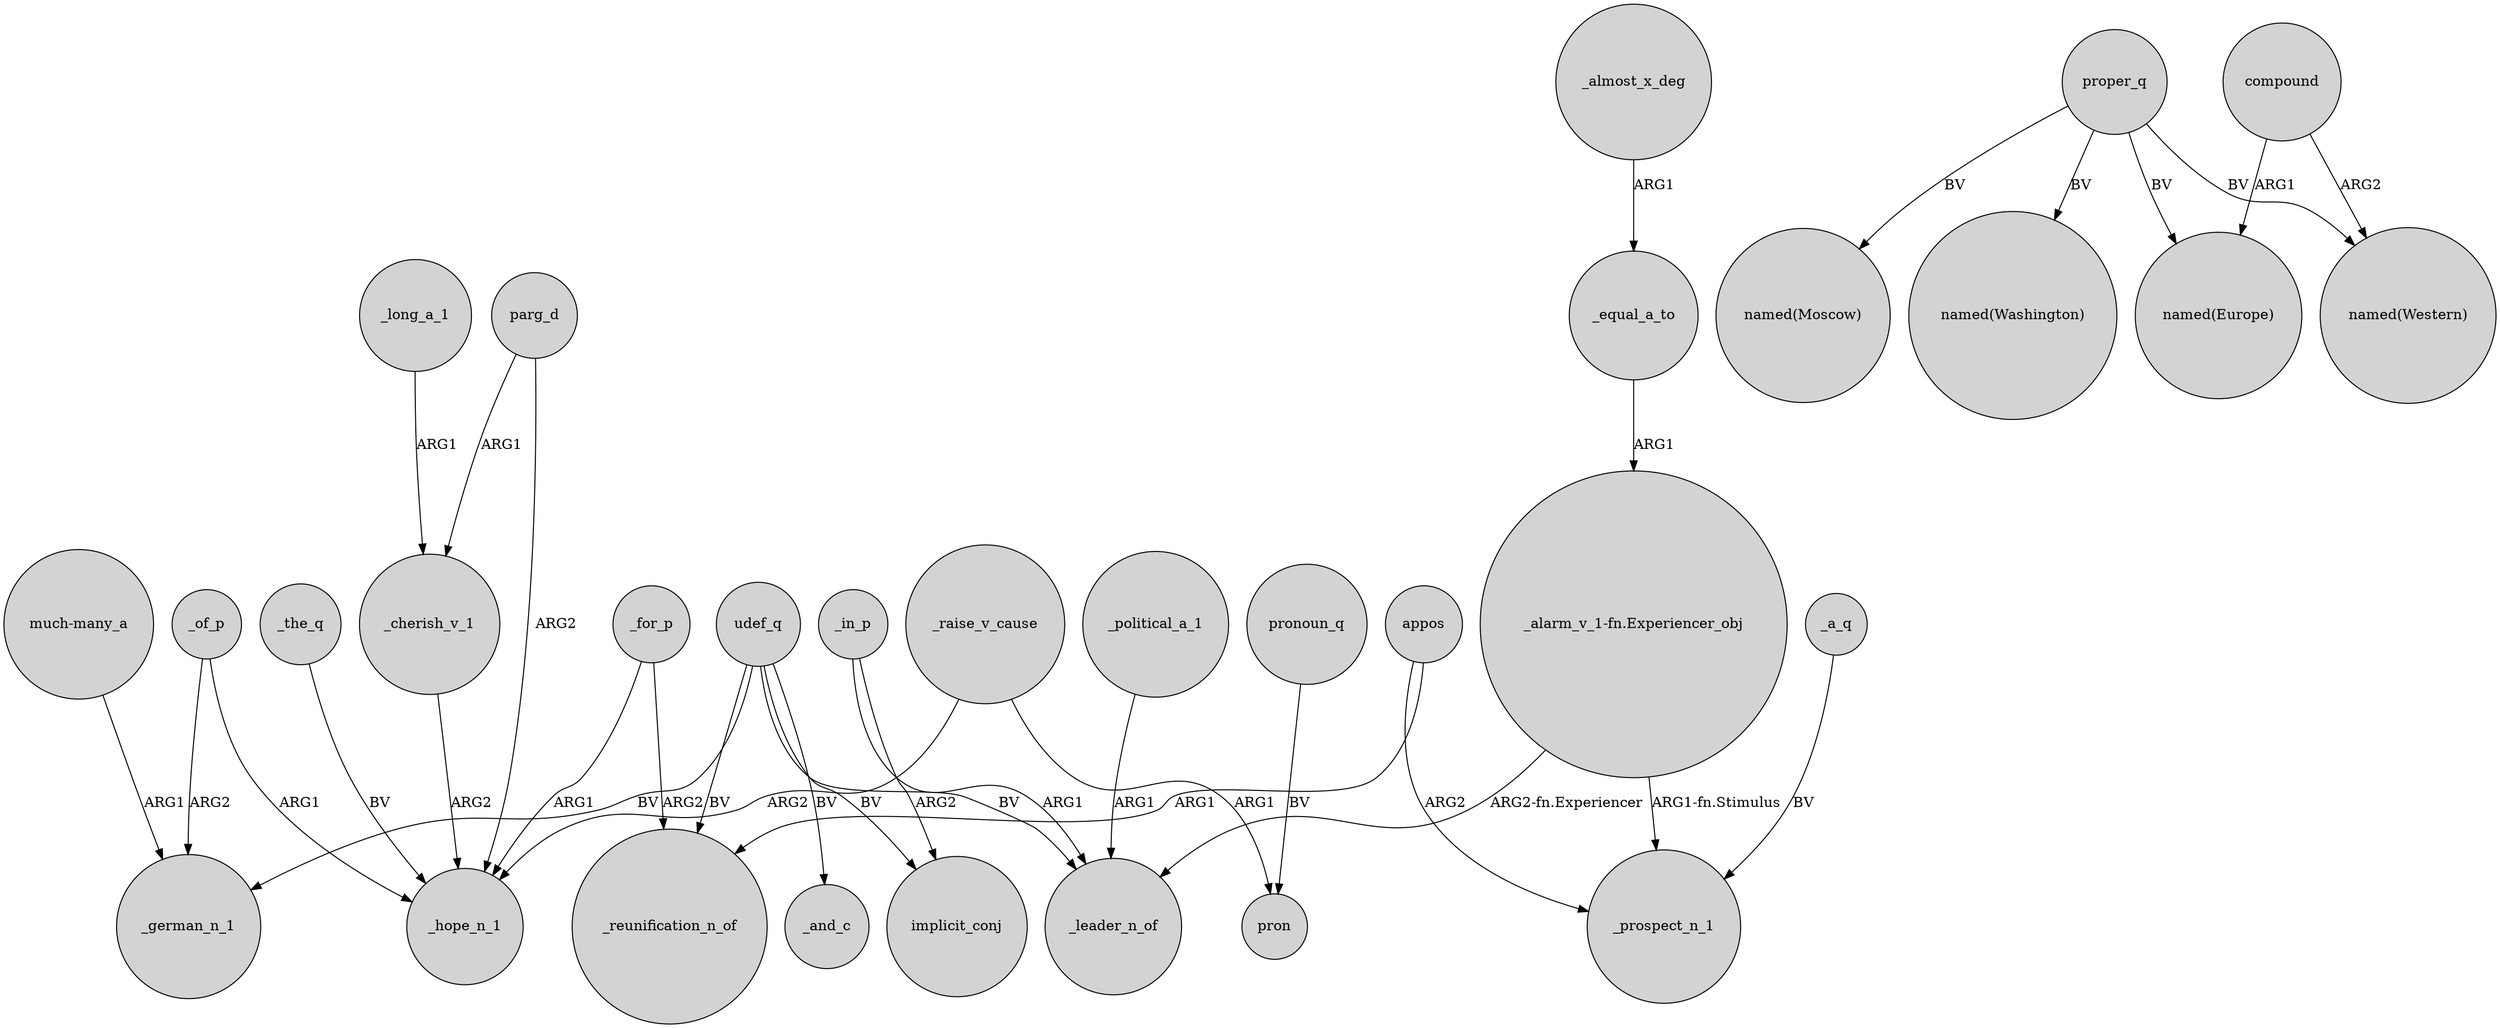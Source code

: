 digraph {
	node [shape=circle style=filled]
	"much-many_a" -> _german_n_1 [label=ARG1]
	proper_q -> "named(Moscow)" [label=BV]
	_in_p -> _leader_n_of [label=ARG1]
	appos -> _prospect_n_1 [label=ARG2]
	_political_a_1 -> _leader_n_of [label=ARG1]
	_cherish_v_1 -> _hope_n_1 [label=ARG2]
	parg_d -> _cherish_v_1 [label=ARG1]
	_of_p -> _german_n_1 [label=ARG2]
	"_alarm_v_1-fn.Experiencer_obj" -> _prospect_n_1 [label="ARG1-fn.Stimulus"]
	udef_q -> _german_n_1 [label=BV]
	parg_d -> _hope_n_1 [label=ARG2]
	udef_q -> implicit_conj [label=BV]
	appos -> _reunification_n_of [label=ARG1]
	_almost_x_deg -> _equal_a_to [label=ARG1]
	proper_q -> "named(Washington)" [label=BV]
	compound -> "named(Europe)" [label=ARG1]
	pronoun_q -> pron [label=BV]
	_for_p -> _reunification_n_of [label=ARG2]
	_a_q -> _prospect_n_1 [label=BV]
	_of_p -> _hope_n_1 [label=ARG1]
	proper_q -> "named(Europe)" [label=BV]
	_equal_a_to -> "_alarm_v_1-fn.Experiencer_obj" [label=ARG1]
	udef_q -> _reunification_n_of [label=BV]
	_the_q -> _hope_n_1 [label=BV]
	proper_q -> "named(Western)" [label=BV]
	_for_p -> _hope_n_1 [label=ARG1]
	_long_a_1 -> _cherish_v_1 [label=ARG1]
	_in_p -> implicit_conj [label=ARG2]
	_raise_v_cause -> pron [label=ARG1]
	"_alarm_v_1-fn.Experiencer_obj" -> _leader_n_of [label="ARG2-fn.Experiencer"]
	udef_q -> _and_c [label=BV]
	udef_q -> _leader_n_of [label=BV]
	_raise_v_cause -> _hope_n_1 [label=ARG2]
	compound -> "named(Western)" [label=ARG2]
}
